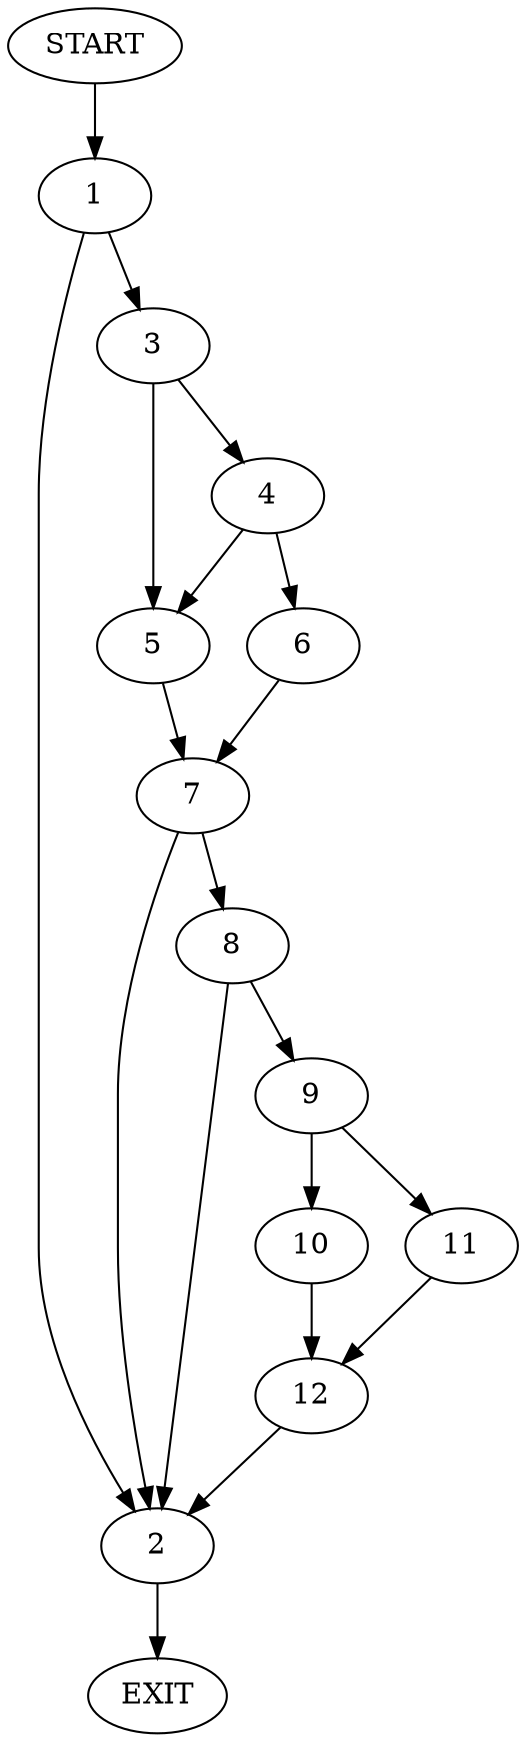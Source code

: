digraph {
0 [label="START"];
1;
2;
3;
4;
5;
6;
7;
8;
9;
10;
11;
12;
13 [label="EXIT"];
0 -> 1;
1 -> 2;
1 -> 3;
3 -> 4;
3 -> 5;
2 -> 13;
4 -> 6;
4 -> 5;
5 -> 7;
6 -> 7;
7 -> 2;
7 -> 8;
8 -> 2;
8 -> 9;
9 -> 10;
9 -> 11;
11 -> 12;
10 -> 12;
12 -> 2;
}